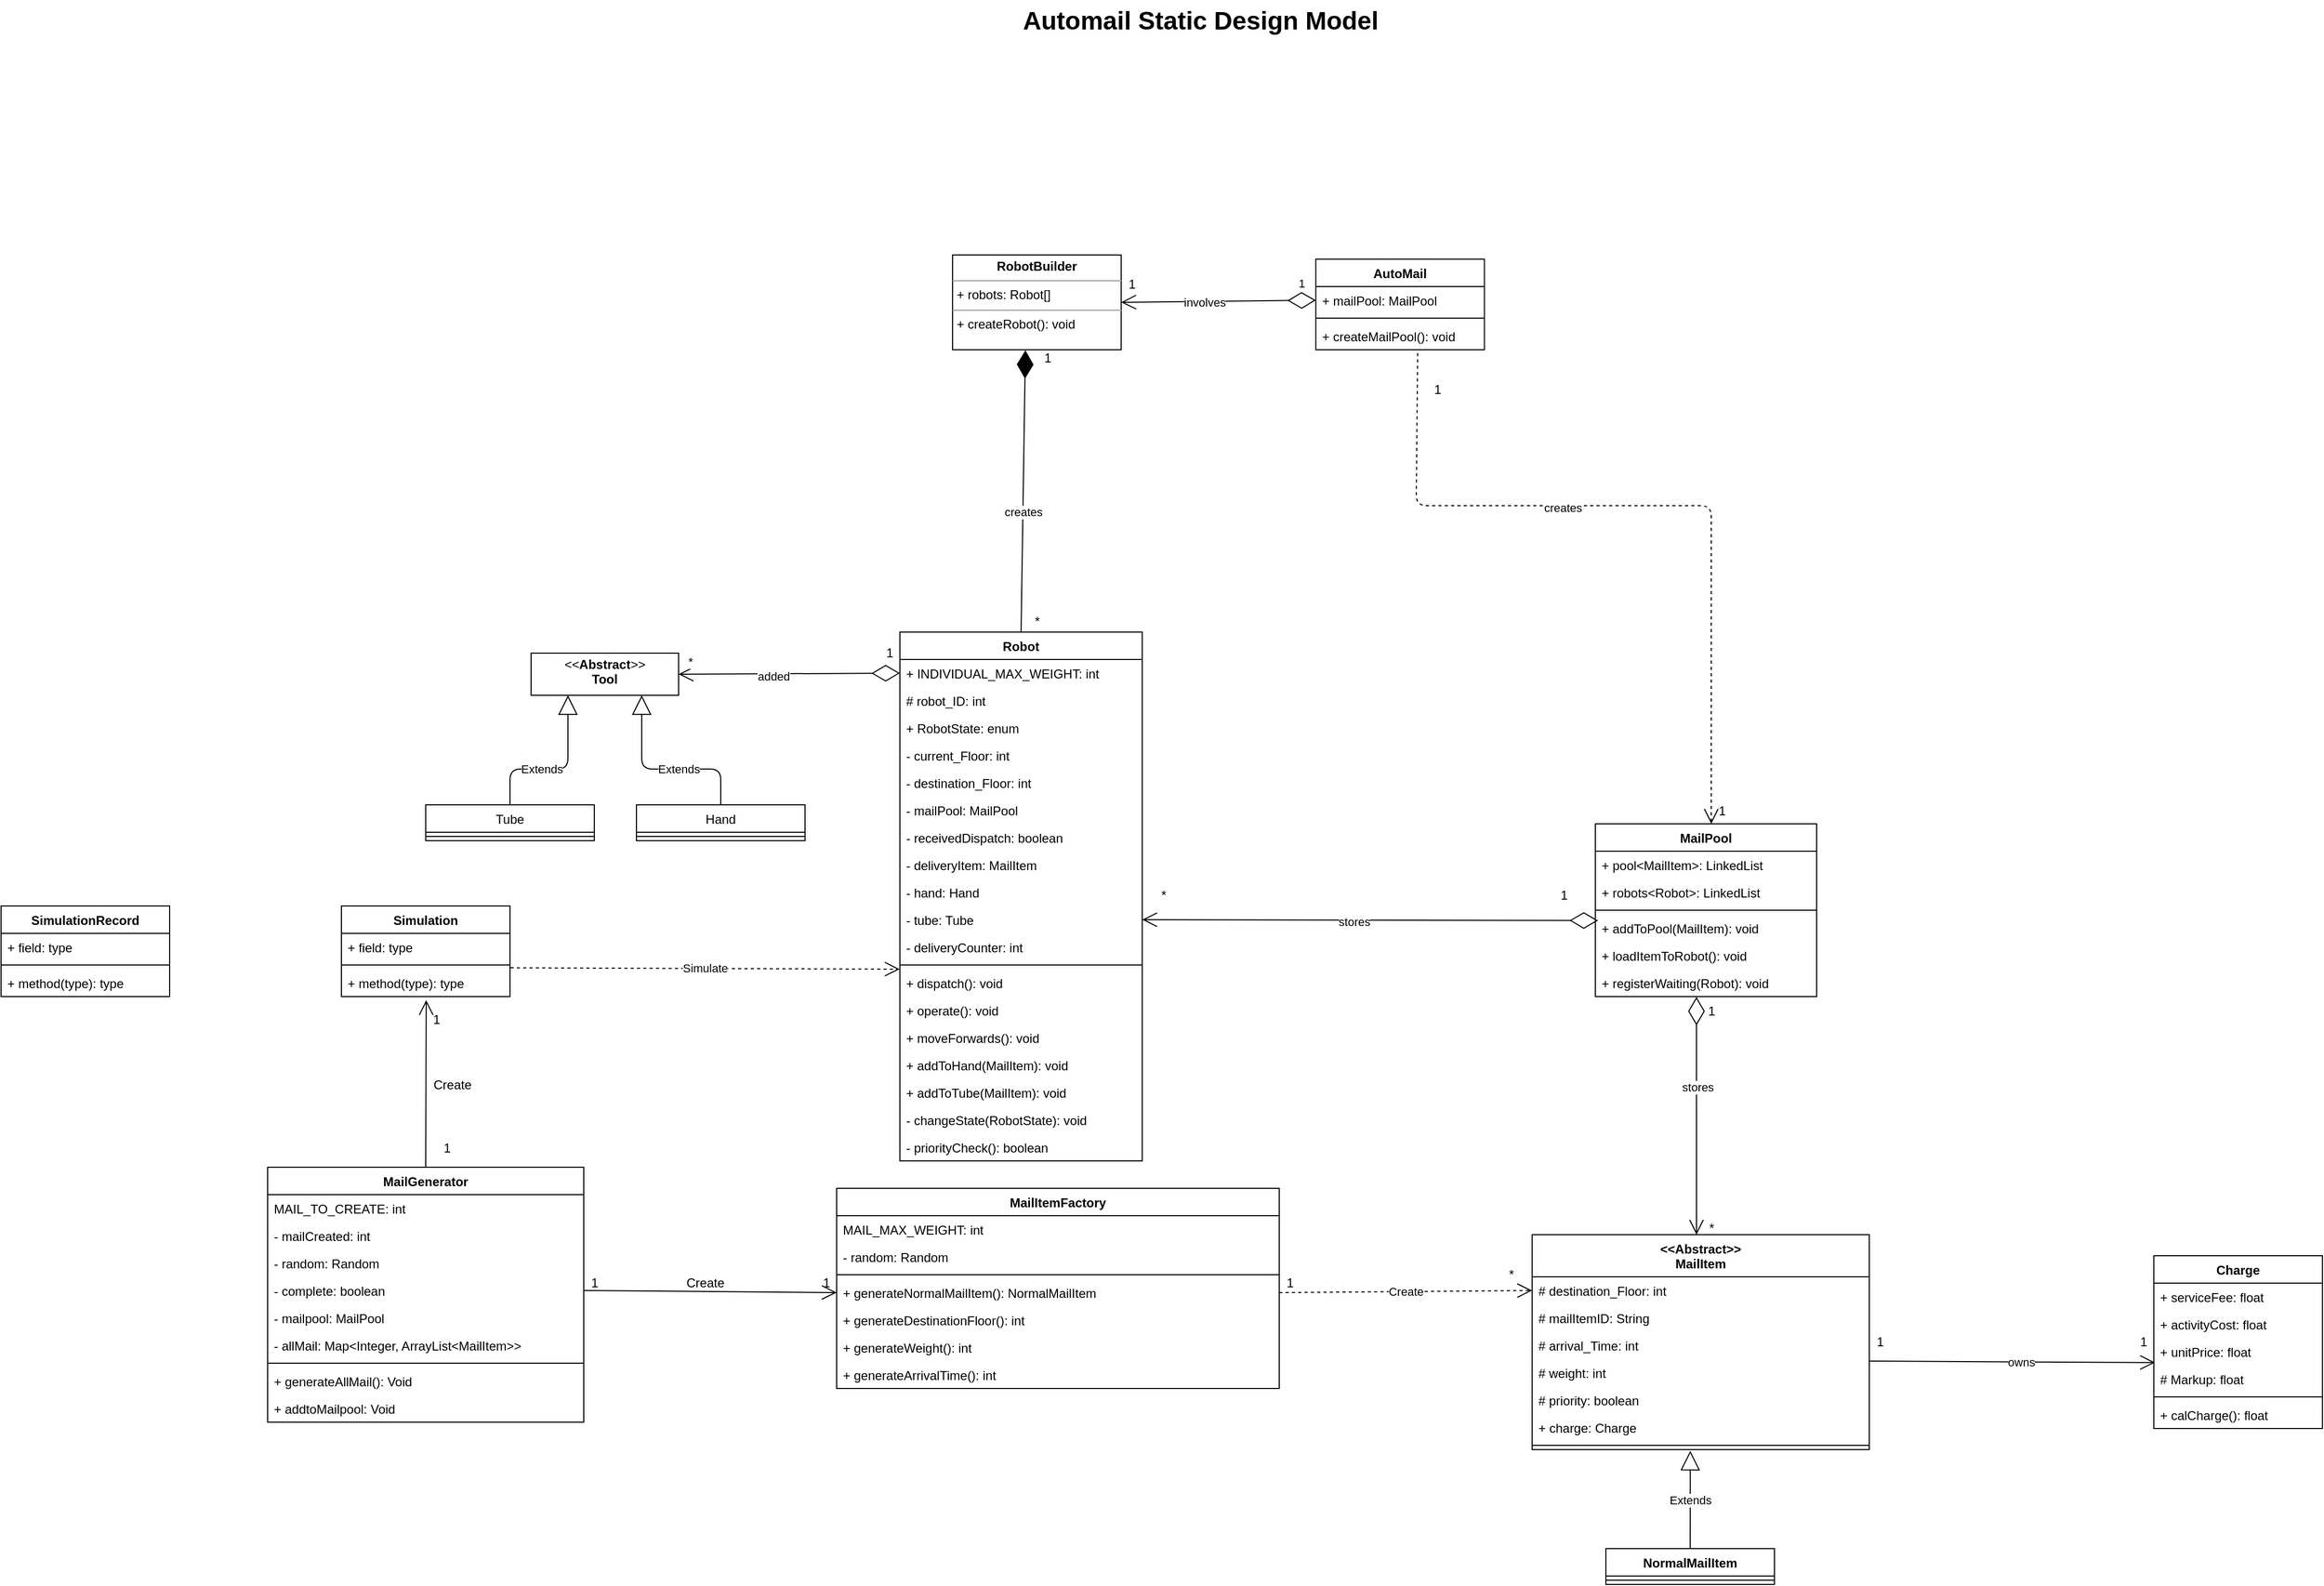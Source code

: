 <mxfile version="14.6.0" type="device"><diagram name="Page-1" id="929967ad-93f9-6ef4-fab6-5d389245f69c"><mxGraphModel dx="2595" dy="2607" grid="1" gridSize="10" guides="1" tooltips="1" connect="1" arrows="1" fold="1" page="1" pageScale="1.5" pageWidth="1169" pageHeight="826" background="none" math="0" shadow="0"><root><mxCell id="0" style=";html=1;"/><mxCell id="1" style=";html=1;" parent="0"/><mxCell id="1672d66443f91eb5-23" value="Automail Static Design Model" style="text;strokeColor=none;fillColor=none;html=1;fontSize=24;fontStyle=1;verticalAlign=middle;align=center;" parent="1" vertex="1"><mxGeometry x="1100" y="-440" width="1510" height="40" as="geometry"/></mxCell><mxCell id="77_Gt4HoD-IzpCJ1n0HY-10" value="Create" style="endArrow=open;endSize=12;dashed=1;html=1;exitX=1;exitY=0.5;exitDx=0;exitDy=0;entryX=0;entryY=0.5;entryDx=0;entryDy=0;" parent="1" source="H66ctNwkOIaWGAys-UNX-17" target="H66ctNwkOIaWGAys-UNX-6" edge="1"><mxGeometry width="160" relative="1" as="geometry"><mxPoint x="2030" y="968" as="sourcePoint"/><mxPoint x="2160" y="787" as="targetPoint"/></mxGeometry></mxCell><mxCell id="77_Gt4HoD-IzpCJ1n0HY-11" value="Extends" style="endArrow=block;endSize=16;endFill=0;html=1;exitX=0.5;exitY=0;exitDx=0;exitDy=0;entryX=0.469;entryY=1.15;entryDx=0;entryDy=0;entryPerimeter=0;" parent="1" source="77_Gt4HoD-IzpCJ1n0HY-6" target="H66ctNwkOIaWGAys-UNX-7" edge="1"><mxGeometry width="160" relative="1" as="geometry"><mxPoint x="2340" y="850" as="sourcePoint"/><mxPoint x="2610" y="1200" as="targetPoint"/></mxGeometry></mxCell><mxCell id="77_Gt4HoD-IzpCJ1n0HY-27" value="1" style="text;html=1;align=center;verticalAlign=middle;resizable=0;points=[];autosize=1;" parent="1" vertex="1"><mxGeometry x="1930" y="768" width="20" height="20" as="geometry"/></mxCell><mxCell id="77_Gt4HoD-IzpCJ1n0HY-29" value="*" style="text;html=1;align=center;verticalAlign=middle;resizable=0;points=[];autosize=1;" parent="1" vertex="1"><mxGeometry x="2140" y="760" width="20" height="20" as="geometry"/></mxCell><mxCell id="77_Gt4HoD-IzpCJ1n0HY-30" value="1" style="text;html=1;align=center;verticalAlign=middle;resizable=0;points=[];autosize=1;" parent="1" vertex="1"><mxGeometry x="1270" y="768" width="20" height="20" as="geometry"/></mxCell><mxCell id="77_Gt4HoD-IzpCJ1n0HY-31" value="1" style="text;html=1;align=center;verticalAlign=middle;resizable=0;points=[];autosize=1;" parent="1" vertex="1"><mxGeometry x="1490" y="768" width="20" height="20" as="geometry"/></mxCell><mxCell id="_9De3m5_2WslyzlZqIWz-49" value="Simulate" style="endArrow=open;endSize=12;dashed=1;html=1;exitX=1.003;exitY=-0.051;exitDx=0;exitDy=0;exitPerimeter=0;entryX=-0.001;entryY=1.308;entryDx=0;entryDy=0;entryPerimeter=0;" parent="1" source="_9De3m5_2WslyzlZqIWz-4" target="_9De3m5_2WslyzlZqIWz-31" edge="1"><mxGeometry width="160" relative="1" as="geometry"><mxPoint x="1550" y="448" as="sourcePoint"/><mxPoint x="1220" y="598" as="targetPoint"/></mxGeometry></mxCell><mxCell id="_9De3m5_2WslyzlZqIWz-55" value="" style="endArrow=diamondThin;endFill=0;endSize=24;html=1;entryX=0.012;entryY=0.223;entryDx=0;entryDy=0;exitX=1;exitY=0.5;exitDx=0;exitDy=0;entryPerimeter=0;startArrow=open;startFill=0;startSize=12;" parent="1" source="_9De3m5_2WslyzlZqIWz-30" target="_9De3m5_2WslyzlZqIWz-41" edge="1"><mxGeometry width="160" relative="1" as="geometry"><mxPoint x="1970" y="502" as="sourcePoint"/><mxPoint x="2050" y="392" as="targetPoint"/></mxGeometry></mxCell><mxCell id="NeFgu6THNvSXeJRIqYGN-54" value="stores" style="edgeLabel;html=1;align=center;verticalAlign=middle;resizable=0;points=[];" parent="_9De3m5_2WslyzlZqIWz-55" vertex="1" connectable="0"><mxGeometry x="-0.072" y="-1" relative="1" as="geometry"><mxPoint as="offset"/></mxGeometry></mxCell><mxCell id="_9De3m5_2WslyzlZqIWz-57" value="1" style="text;html=1;align=center;verticalAlign=middle;resizable=0;points=[];autosize=1;" parent="1" vertex="1"><mxGeometry x="2190" y="400" width="20" height="20" as="geometry"/></mxCell><mxCell id="_9De3m5_2WslyzlZqIWz-58" value="*" style="text;html=1;align=center;verticalAlign=middle;resizable=0;points=[];autosize=1;" parent="1" vertex="1"><mxGeometry x="1810" y="400" width="20" height="20" as="geometry"/></mxCell><mxCell id="_9De3m5_2WslyzlZqIWz-60" value="" style="endArrow=open;endFill=1;endSize=12;html=1;entryX=0.503;entryY=1.128;entryDx=0;entryDy=0;entryPerimeter=0;exitX=0.5;exitY=0;exitDx=0;exitDy=0;" parent="1" source="H66ctNwkOIaWGAys-UNX-18" target="_9De3m5_2WslyzlZqIWz-4" edge="1"><mxGeometry width="160" relative="1" as="geometry"><mxPoint x="850" y="770" as="sourcePoint"/><mxPoint x="960" y="588" as="targetPoint"/></mxGeometry></mxCell><mxCell id="_9De3m5_2WslyzlZqIWz-61" value="Create" style="text;html=1;align=center;verticalAlign=middle;resizable=0;points=[];autosize=1;" parent="1" vertex="1"><mxGeometry x="1120" y="580" width="50" height="20" as="geometry"/></mxCell><mxCell id="_9De3m5_2WslyzlZqIWz-62" value="1" style="text;html=1;align=center;verticalAlign=middle;resizable=0;points=[];autosize=1;" parent="1" vertex="1"><mxGeometry x="1130" y="640" width="20" height="20" as="geometry"/></mxCell><mxCell id="_9De3m5_2WslyzlZqIWz-63" value="1" style="text;html=1;align=center;verticalAlign=middle;resizable=0;points=[];autosize=1;" parent="1" vertex="1"><mxGeometry x="1120" y="518" width="20" height="20" as="geometry"/></mxCell><mxCell id="_9De3m5_2WslyzlZqIWz-65" value="" style="endArrow=open;endFill=1;endSize=12;html=1;exitX=1;exitY=0.5;exitDx=0;exitDy=0;entryX=0;entryY=0.5;entryDx=0;entryDy=0;" parent="1" source="77_Gt4HoD-IzpCJ1n0HY-15" target="H66ctNwkOIaWGAys-UNX-17" edge="1"><mxGeometry width="160" relative="1" as="geometry"><mxPoint x="1180" y="678" as="sourcePoint"/><mxPoint x="1340" y="678" as="targetPoint"/></mxGeometry></mxCell><mxCell id="_9De3m5_2WslyzlZqIWz-66" value="Create" style="text;html=1;align=center;verticalAlign=middle;resizable=0;points=[];autosize=1;" parent="1" vertex="1"><mxGeometry x="1360" y="768" width="50" height="20" as="geometry"/></mxCell><mxCell id="_9De3m5_2WslyzlZqIWz-71" value="Create" style="text;html=1;align=center;verticalAlign=middle;resizable=0;points=[];autosize=1;" parent="1" vertex="1"><mxGeometry x="1380" y="328" width="50" height="20" as="geometry"/></mxCell><mxCell id="_9De3m5_2WslyzlZqIWz-72" value="&lt;p style=&quot;margin: 0px ; margin-top: 4px ; text-align: center&quot;&gt;&lt;i&gt;&amp;lt;&amp;lt;&lt;/i&gt;&lt;b&gt;Abstract&lt;/b&gt;&lt;i&gt;&amp;gt;&amp;gt;&lt;/i&gt;&lt;br&gt;&lt;b&gt;Tool&lt;/b&gt;&lt;/p&gt;&lt;p style=&quot;margin: 0px ; margin-left: 4px&quot;&gt;&lt;br&gt;&lt;br&gt;&lt;/p&gt;&lt;p style=&quot;margin: 0px ; margin-left: 4px&quot;&gt;&lt;br&gt;&lt;/p&gt;" style="verticalAlign=top;align=left;overflow=fill;fontSize=12;fontFamily=Helvetica;html=1;" parent="1" vertex="1"><mxGeometry x="1220" y="180" width="140" height="40" as="geometry"/></mxCell><mxCell id="_9De3m5_2WslyzlZqIWz-73" value="Extends" style="endArrow=block;endSize=16;endFill=0;html=1;entryX=0.25;entryY=1;entryDx=0;entryDy=0;exitX=0.5;exitY=0;exitDx=0;exitDy=0;" parent="1" source="_9De3m5_2WslyzlZqIWz-74" target="_9De3m5_2WslyzlZqIWz-72" edge="1"><mxGeometry x="-0.195" width="160" relative="1" as="geometry"><mxPoint x="1255" y="300" as="sourcePoint"/><mxPoint x="1410" y="610" as="targetPoint"/><Array as="points"><mxPoint x="1200" y="290"/><mxPoint x="1255" y="290"/></Array><mxPoint as="offset"/></mxGeometry></mxCell><mxCell id="_9De3m5_2WslyzlZqIWz-86" value="Extends" style="endArrow=block;endSize=16;endFill=0;html=1;entryX=0.75;entryY=1;entryDx=0;entryDy=0;exitX=0.5;exitY=0;exitDx=0;exitDy=0;" parent="1" source="_9De3m5_2WslyzlZqIWz-82" target="_9De3m5_2WslyzlZqIWz-72" edge="1"><mxGeometry x="-0.173" width="160" relative="1" as="geometry"><mxPoint x="1250" y="610" as="sourcePoint"/><mxPoint x="1410" y="610" as="targetPoint"/><Array as="points"><mxPoint x="1400" y="290"/><mxPoint x="1325" y="290"/></Array><mxPoint as="offset"/></mxGeometry></mxCell><mxCell id="H66ctNwkOIaWGAys-UNX-14" value="MailItemFactory" style="swimlane;fontStyle=1;align=center;verticalAlign=top;childLayout=stackLayout;horizontal=1;startSize=26;horizontalStack=0;resizeParent=1;resizeParentMax=0;resizeLast=0;collapsible=1;marginBottom=0;" parent="1" vertex="1"><mxGeometry x="1510" y="688" width="420" height="190" as="geometry"/></mxCell><mxCell id="H66ctNwkOIaWGAys-UNX-15" value="MAIL_MAX_WEIGHT: int" style="text;strokeColor=none;fillColor=none;align=left;verticalAlign=top;spacingLeft=4;spacingRight=4;overflow=hidden;rotatable=0;points=[[0,0.5],[1,0.5]];portConstraint=eastwest;" parent="H66ctNwkOIaWGAys-UNX-14" vertex="1"><mxGeometry y="26" width="420" height="26" as="geometry"/></mxCell><mxCell id="77_Gt4HoD-IzpCJ1n0HY-1" value="- random: Random" style="text;strokeColor=none;fillColor=none;align=left;verticalAlign=top;spacingLeft=4;spacingRight=4;overflow=hidden;rotatable=0;points=[[0,0.5],[1,0.5]];portConstraint=eastwest;" parent="H66ctNwkOIaWGAys-UNX-14" vertex="1"><mxGeometry y="52" width="420" height="26" as="geometry"/></mxCell><mxCell id="H66ctNwkOIaWGAys-UNX-16" value="" style="line;strokeWidth=1;fillColor=none;align=left;verticalAlign=middle;spacingTop=-1;spacingLeft=3;spacingRight=3;rotatable=0;labelPosition=right;points=[];portConstraint=eastwest;" parent="H66ctNwkOIaWGAys-UNX-14" vertex="1"><mxGeometry y="78" width="420" height="8" as="geometry"/></mxCell><mxCell id="H66ctNwkOIaWGAys-UNX-17" value="+ generateNormalMailItem(): NormalMailItem" style="text;strokeColor=none;fillColor=none;align=left;verticalAlign=top;spacingLeft=4;spacingRight=4;overflow=hidden;rotatable=0;points=[[0,0.5],[1,0.5]];portConstraint=eastwest;" parent="H66ctNwkOIaWGAys-UNX-14" vertex="1"><mxGeometry y="86" width="420" height="26" as="geometry"/></mxCell><mxCell id="77_Gt4HoD-IzpCJ1n0HY-2" value="+ generateDestinationFloor(): int" style="text;strokeColor=none;fillColor=none;align=left;verticalAlign=top;spacingLeft=4;spacingRight=4;overflow=hidden;rotatable=0;points=[[0,0.5],[1,0.5]];portConstraint=eastwest;" parent="H66ctNwkOIaWGAys-UNX-14" vertex="1"><mxGeometry y="112" width="420" height="26" as="geometry"/></mxCell><mxCell id="77_Gt4HoD-IzpCJ1n0HY-3" value="+ generateWeight(): int" style="text;strokeColor=none;fillColor=none;align=left;verticalAlign=top;spacingLeft=4;spacingRight=4;overflow=hidden;rotatable=0;points=[[0,0.5],[1,0.5]];portConstraint=eastwest;" parent="H66ctNwkOIaWGAys-UNX-14" vertex="1"><mxGeometry y="138" width="420" height="26" as="geometry"/></mxCell><mxCell id="77_Gt4HoD-IzpCJ1n0HY-4" value="+ generateArrivalTime(): int" style="text;strokeColor=none;fillColor=none;align=left;verticalAlign=top;spacingLeft=4;spacingRight=4;overflow=hidden;rotatable=0;points=[[0,0.5],[1,0.5]];portConstraint=eastwest;" parent="H66ctNwkOIaWGAys-UNX-14" vertex="1"><mxGeometry y="164" width="420" height="26" as="geometry"/></mxCell><mxCell id="_9De3m5_2WslyzlZqIWz-14" value="Robot" style="swimlane;fontStyle=1;align=center;verticalAlign=top;childLayout=stackLayout;horizontal=1;startSize=26;horizontalStack=0;resizeParent=1;resizeParentMax=0;resizeLast=0;collapsible=1;marginBottom=0;" parent="1" vertex="1"><mxGeometry x="1570" y="160" width="230" height="502" as="geometry"/></mxCell><mxCell id="_9De3m5_2WslyzlZqIWz-15" value="+ INDIVIDUAL_MAX_WEIGHT: int" style="text;strokeColor=none;fillColor=none;align=left;verticalAlign=top;spacingLeft=4;spacingRight=4;overflow=hidden;rotatable=0;points=[[0,0.5],[1,0.5]];portConstraint=eastwest;" parent="_9De3m5_2WslyzlZqIWz-14" vertex="1"><mxGeometry y="26" width="230" height="26" as="geometry"/></mxCell><mxCell id="_9De3m5_2WslyzlZqIWz-22" value="# robot_ID: int" style="text;strokeColor=none;fillColor=none;align=left;verticalAlign=top;spacingLeft=4;spacingRight=4;overflow=hidden;rotatable=0;points=[[0,0.5],[1,0.5]];portConstraint=eastwest;" parent="_9De3m5_2WslyzlZqIWz-14" vertex="1"><mxGeometry y="52" width="230" height="26" as="geometry"/></mxCell><mxCell id="_9De3m5_2WslyzlZqIWz-23" value="+ RobotState: enum" style="text;strokeColor=none;fillColor=none;align=left;verticalAlign=top;spacingLeft=4;spacingRight=4;overflow=hidden;rotatable=0;points=[[0,0.5],[1,0.5]];portConstraint=eastwest;" parent="_9De3m5_2WslyzlZqIWz-14" vertex="1"><mxGeometry y="78" width="230" height="26" as="geometry"/></mxCell><mxCell id="_9De3m5_2WslyzlZqIWz-24" value="- current_Floor: int" style="text;strokeColor=none;fillColor=none;align=left;verticalAlign=top;spacingLeft=4;spacingRight=4;overflow=hidden;rotatable=0;points=[[0,0.5],[1,0.5]];portConstraint=eastwest;" parent="_9De3m5_2WslyzlZqIWz-14" vertex="1"><mxGeometry y="104" width="230" height="26" as="geometry"/></mxCell><mxCell id="_9De3m5_2WslyzlZqIWz-25" value="- destination_Floor: int" style="text;strokeColor=none;fillColor=none;align=left;verticalAlign=top;spacingLeft=4;spacingRight=4;overflow=hidden;rotatable=0;points=[[0,0.5],[1,0.5]];portConstraint=eastwest;" parent="_9De3m5_2WslyzlZqIWz-14" vertex="1"><mxGeometry y="130" width="230" height="26" as="geometry"/></mxCell><mxCell id="_9De3m5_2WslyzlZqIWz-26" value="- mailPool: MailPool" style="text;strokeColor=none;fillColor=none;align=left;verticalAlign=top;spacingLeft=4;spacingRight=4;overflow=hidden;rotatable=0;points=[[0,0.5],[1,0.5]];portConstraint=eastwest;" parent="_9De3m5_2WslyzlZqIWz-14" vertex="1"><mxGeometry y="156" width="230" height="26" as="geometry"/></mxCell><mxCell id="_9De3m5_2WslyzlZqIWz-28" value="- receivedDispatch: boolean" style="text;strokeColor=none;fillColor=none;align=left;verticalAlign=top;spacingLeft=4;spacingRight=4;overflow=hidden;rotatable=0;points=[[0,0.5],[1,0.5]];portConstraint=eastwest;" parent="_9De3m5_2WslyzlZqIWz-14" vertex="1"><mxGeometry y="182" width="230" height="26" as="geometry"/></mxCell><mxCell id="_9De3m5_2WslyzlZqIWz-29" value="- deliveryItem: MailItem" style="text;strokeColor=none;fillColor=none;align=left;verticalAlign=top;spacingLeft=4;spacingRight=4;overflow=hidden;rotatable=0;points=[[0,0.5],[1,0.5]];portConstraint=eastwest;" parent="_9De3m5_2WslyzlZqIWz-14" vertex="1"><mxGeometry y="208" width="230" height="26" as="geometry"/></mxCell><mxCell id="_9De3m5_2WslyzlZqIWz-67" value="- hand: Hand" style="text;strokeColor=none;fillColor=none;align=left;verticalAlign=top;spacingLeft=4;spacingRight=4;overflow=hidden;rotatable=0;points=[[0,0.5],[1,0.5]];portConstraint=eastwest;" parent="_9De3m5_2WslyzlZqIWz-14" vertex="1"><mxGeometry y="234" width="230" height="26" as="geometry"/></mxCell><mxCell id="_9De3m5_2WslyzlZqIWz-30" value="- tube: Tube" style="text;strokeColor=none;fillColor=none;align=left;verticalAlign=top;spacingLeft=4;spacingRight=4;overflow=hidden;rotatable=0;points=[[0,0.5],[1,0.5]];portConstraint=eastwest;" parent="_9De3m5_2WslyzlZqIWz-14" vertex="1"><mxGeometry y="260" width="230" height="26" as="geometry"/></mxCell><mxCell id="_9De3m5_2WslyzlZqIWz-31" value="- deliveryCounter: int" style="text;strokeColor=none;fillColor=none;align=left;verticalAlign=top;spacingLeft=4;spacingRight=4;overflow=hidden;rotatable=0;points=[[0,0.5],[1,0.5]];portConstraint=eastwest;" parent="_9De3m5_2WslyzlZqIWz-14" vertex="1"><mxGeometry y="286" width="230" height="26" as="geometry"/></mxCell><mxCell id="_9De3m5_2WslyzlZqIWz-16" value="" style="line;strokeWidth=1;fillColor=none;align=left;verticalAlign=middle;spacingTop=-1;spacingLeft=3;spacingRight=3;rotatable=0;labelPosition=right;points=[];portConstraint=eastwest;" parent="_9De3m5_2WslyzlZqIWz-14" vertex="1"><mxGeometry y="312" width="230" height="8" as="geometry"/></mxCell><mxCell id="_9De3m5_2WslyzlZqIWz-17" value="+ dispatch(): void" style="text;strokeColor=none;fillColor=none;align=left;verticalAlign=top;spacingLeft=4;spacingRight=4;overflow=hidden;rotatable=0;points=[[0,0.5],[1,0.5]];portConstraint=eastwest;" parent="_9De3m5_2WslyzlZqIWz-14" vertex="1"><mxGeometry y="320" width="230" height="26" as="geometry"/></mxCell><mxCell id="_9De3m5_2WslyzlZqIWz-32" value="+ operate(): void" style="text;strokeColor=none;fillColor=none;align=left;verticalAlign=top;spacingLeft=4;spacingRight=4;overflow=hidden;rotatable=0;points=[[0,0.5],[1,0.5]];portConstraint=eastwest;" parent="_9De3m5_2WslyzlZqIWz-14" vertex="1"><mxGeometry y="346" width="230" height="26" as="geometry"/></mxCell><mxCell id="_9De3m5_2WslyzlZqIWz-33" value="+ moveForwards(): void" style="text;strokeColor=none;fillColor=none;align=left;verticalAlign=top;spacingLeft=4;spacingRight=4;overflow=hidden;rotatable=0;points=[[0,0.5],[1,0.5]];portConstraint=eastwest;" parent="_9De3m5_2WslyzlZqIWz-14" vertex="1"><mxGeometry y="372" width="230" height="26" as="geometry"/></mxCell><mxCell id="_9De3m5_2WslyzlZqIWz-35" value="+ addToHand(MailItem): void" style="text;strokeColor=none;fillColor=none;align=left;verticalAlign=top;spacingLeft=4;spacingRight=4;overflow=hidden;rotatable=0;points=[[0,0.5],[1,0.5]];portConstraint=eastwest;" parent="_9De3m5_2WslyzlZqIWz-14" vertex="1"><mxGeometry y="398" width="230" height="26" as="geometry"/></mxCell><mxCell id="_9De3m5_2WslyzlZqIWz-36" value="+ addToTube(MailItem): void" style="text;strokeColor=none;fillColor=none;align=left;verticalAlign=top;spacingLeft=4;spacingRight=4;overflow=hidden;rotatable=0;points=[[0,0.5],[1,0.5]];portConstraint=eastwest;" parent="_9De3m5_2WslyzlZqIWz-14" vertex="1"><mxGeometry y="424" width="230" height="26" as="geometry"/></mxCell><mxCell id="_9De3m5_2WslyzlZqIWz-34" value="- changeState(RobotState): void" style="text;strokeColor=none;fillColor=none;align=left;verticalAlign=top;spacingLeft=4;spacingRight=4;overflow=hidden;rotatable=0;points=[[0,0.5],[1,0.5]];portConstraint=eastwest;" parent="_9De3m5_2WslyzlZqIWz-14" vertex="1"><mxGeometry y="450" width="230" height="26" as="geometry"/></mxCell><mxCell id="_9De3m5_2WslyzlZqIWz-37" value="- priorityCheck(): boolean" style="text;strokeColor=none;fillColor=none;align=left;verticalAlign=top;spacingLeft=4;spacingRight=4;overflow=hidden;rotatable=0;points=[[0,0.5],[1,0.5]];portConstraint=eastwest;" parent="_9De3m5_2WslyzlZqIWz-14" vertex="1"><mxGeometry y="476" width="230" height="26" as="geometry"/></mxCell><mxCell id="77_Gt4HoD-IzpCJ1n0HY-6" value="NormalMailItem" style="swimlane;fontStyle=1;align=center;verticalAlign=top;childLayout=stackLayout;horizontal=1;startSize=26;horizontalStack=0;resizeParent=1;resizeParentMax=0;resizeLast=0;collapsible=1;marginBottom=0;" parent="1" vertex="1"><mxGeometry x="2240" y="1030" width="160" height="34" as="geometry"/></mxCell><mxCell id="77_Gt4HoD-IzpCJ1n0HY-8" value="" style="line;strokeWidth=1;fillColor=none;align=left;verticalAlign=middle;spacingTop=-1;spacingLeft=3;spacingRight=3;rotatable=0;labelPosition=right;points=[];portConstraint=eastwest;" parent="77_Gt4HoD-IzpCJ1n0HY-6" vertex="1"><mxGeometry y="26" width="160" height="8" as="geometry"/></mxCell><mxCell id="H66ctNwkOIaWGAys-UNX-5" value="&lt;&lt;Abstract&gt;&gt;&#10;MailItem" style="swimlane;fontStyle=1;align=center;verticalAlign=top;childLayout=stackLayout;horizontal=1;startSize=40;horizontalStack=0;resizeParent=1;resizeParentMax=0;resizeLast=0;collapsible=1;marginBottom=0;" parent="1" vertex="1"><mxGeometry x="2170" y="732" width="320" height="204" as="geometry"/></mxCell><mxCell id="H66ctNwkOIaWGAys-UNX-6" value="# destination_Floor: int" style="text;strokeColor=none;fillColor=none;align=left;verticalAlign=top;spacingLeft=4;spacingRight=4;overflow=hidden;rotatable=0;points=[[0,0.5],[1,0.5]];portConstraint=eastwest;" parent="H66ctNwkOIaWGAys-UNX-5" vertex="1"><mxGeometry y="40" width="320" height="26" as="geometry"/></mxCell><mxCell id="H66ctNwkOIaWGAys-UNX-10" value="# mailItemID: String" style="text;strokeColor=none;fillColor=none;align=left;verticalAlign=top;spacingLeft=4;spacingRight=4;overflow=hidden;rotatable=0;points=[[0,0.5],[1,0.5]];portConstraint=eastwest;" parent="H66ctNwkOIaWGAys-UNX-5" vertex="1"><mxGeometry y="66" width="320" height="26" as="geometry"/></mxCell><mxCell id="H66ctNwkOIaWGAys-UNX-11" value="# arrival_Time: int" style="text;strokeColor=none;fillColor=none;align=left;verticalAlign=top;spacingLeft=4;spacingRight=4;overflow=hidden;rotatable=0;points=[[0,0.5],[1,0.5]];portConstraint=eastwest;" parent="H66ctNwkOIaWGAys-UNX-5" vertex="1"><mxGeometry y="92" width="320" height="26" as="geometry"/></mxCell><mxCell id="H66ctNwkOIaWGAys-UNX-12" value="# weight: int" style="text;strokeColor=none;fillColor=none;align=left;verticalAlign=top;spacingLeft=4;spacingRight=4;overflow=hidden;rotatable=0;points=[[0,0.5],[1,0.5]];portConstraint=eastwest;" parent="H66ctNwkOIaWGAys-UNX-5" vertex="1"><mxGeometry y="118" width="320" height="26" as="geometry"/></mxCell><mxCell id="77_Gt4HoD-IzpCJ1n0HY-12" value="# priority: boolean" style="text;strokeColor=none;fillColor=none;align=left;verticalAlign=top;spacingLeft=4;spacingRight=4;overflow=hidden;rotatable=0;points=[[0,0.5],[1,0.5]];portConstraint=eastwest;" parent="H66ctNwkOIaWGAys-UNX-5" vertex="1"><mxGeometry y="144" width="320" height="26" as="geometry"/></mxCell><mxCell id="LSZ8jlo-a5m4OAlFCkdr-5" value="+ charge: Charge" style="text;strokeColor=none;fillColor=none;align=left;verticalAlign=top;spacingLeft=4;spacingRight=4;overflow=hidden;rotatable=0;points=[[0,0.5],[1,0.5]];portConstraint=eastwest;" vertex="1" parent="H66ctNwkOIaWGAys-UNX-5"><mxGeometry y="170" width="320" height="26" as="geometry"/></mxCell><mxCell id="H66ctNwkOIaWGAys-UNX-7" value="" style="line;strokeWidth=1;fillColor=none;align=left;verticalAlign=middle;spacingTop=-1;spacingLeft=3;spacingRight=3;rotatable=0;labelPosition=right;points=[];portConstraint=eastwest;" parent="H66ctNwkOIaWGAys-UNX-5" vertex="1"><mxGeometry y="196" width="320" height="8" as="geometry"/></mxCell><mxCell id="H66ctNwkOIaWGAys-UNX-18" value="MailGenerator" style="swimlane;fontStyle=1;align=center;verticalAlign=top;childLayout=stackLayout;horizontal=1;startSize=26;horizontalStack=0;resizeParent=1;resizeParentMax=0;resizeLast=0;collapsible=1;marginBottom=0;" parent="1" vertex="1"><mxGeometry x="970" y="668" width="300" height="242" as="geometry"/></mxCell><mxCell id="H66ctNwkOIaWGAys-UNX-19" value="MAIL_TO_CREATE: int" style="text;strokeColor=none;fillColor=none;align=left;verticalAlign=top;spacingLeft=4;spacingRight=4;overflow=hidden;rotatable=0;points=[[0,0.5],[1,0.5]];portConstraint=eastwest;" parent="H66ctNwkOIaWGAys-UNX-18" vertex="1"><mxGeometry y="26" width="300" height="26" as="geometry"/></mxCell><mxCell id="77_Gt4HoD-IzpCJ1n0HY-13" value="- mailCreated: int" style="text;strokeColor=none;fillColor=none;align=left;verticalAlign=top;spacingLeft=4;spacingRight=4;overflow=hidden;rotatable=0;points=[[0,0.5],[1,0.5]];portConstraint=eastwest;" parent="H66ctNwkOIaWGAys-UNX-18" vertex="1"><mxGeometry y="52" width="300" height="26" as="geometry"/></mxCell><mxCell id="77_Gt4HoD-IzpCJ1n0HY-14" value="- random: Random" style="text;strokeColor=none;fillColor=none;align=left;verticalAlign=top;spacingLeft=4;spacingRight=4;overflow=hidden;rotatable=0;points=[[0,0.5],[1,0.5]];portConstraint=eastwest;" parent="H66ctNwkOIaWGAys-UNX-18" vertex="1"><mxGeometry y="78" width="300" height="26" as="geometry"/></mxCell><mxCell id="77_Gt4HoD-IzpCJ1n0HY-15" value="- complete: boolean" style="text;strokeColor=none;fillColor=none;align=left;verticalAlign=top;spacingLeft=4;spacingRight=4;overflow=hidden;rotatable=0;points=[[0,0.5],[1,0.5]];portConstraint=eastwest;" parent="H66ctNwkOIaWGAys-UNX-18" vertex="1"><mxGeometry y="104" width="300" height="26" as="geometry"/></mxCell><mxCell id="77_Gt4HoD-IzpCJ1n0HY-16" value="- mailpool: MailPool" style="text;strokeColor=none;fillColor=none;align=left;verticalAlign=top;spacingLeft=4;spacingRight=4;overflow=hidden;rotatable=0;points=[[0,0.5],[1,0.5]];portConstraint=eastwest;" parent="H66ctNwkOIaWGAys-UNX-18" vertex="1"><mxGeometry y="130" width="300" height="26" as="geometry"/></mxCell><mxCell id="77_Gt4HoD-IzpCJ1n0HY-18" value="- allMail: Map&lt;Integer, ArrayList&lt;MailItem&gt;&gt;" style="text;strokeColor=none;fillColor=none;align=left;verticalAlign=top;spacingLeft=4;spacingRight=4;overflow=hidden;rotatable=0;points=[[0,0.5],[1,0.5]];portConstraint=eastwest;" parent="H66ctNwkOIaWGAys-UNX-18" vertex="1"><mxGeometry y="156" width="300" height="26" as="geometry"/></mxCell><mxCell id="H66ctNwkOIaWGAys-UNX-20" value="" style="line;strokeWidth=1;fillColor=none;align=left;verticalAlign=middle;spacingTop=-1;spacingLeft=3;spacingRight=3;rotatable=0;labelPosition=right;points=[];portConstraint=eastwest;" parent="H66ctNwkOIaWGAys-UNX-18" vertex="1"><mxGeometry y="182" width="300" height="8" as="geometry"/></mxCell><mxCell id="H66ctNwkOIaWGAys-UNX-21" value="+ generateAllMail(): Void" style="text;strokeColor=none;fillColor=none;align=left;verticalAlign=top;spacingLeft=4;spacingRight=4;overflow=hidden;rotatable=0;points=[[0,0.5],[1,0.5]];portConstraint=eastwest;" parent="H66ctNwkOIaWGAys-UNX-18" vertex="1"><mxGeometry y="190" width="300" height="26" as="geometry"/></mxCell><mxCell id="77_Gt4HoD-IzpCJ1n0HY-17" value="+ addtoMailpool: Void" style="text;strokeColor=none;fillColor=none;align=left;verticalAlign=top;spacingLeft=4;spacingRight=4;overflow=hidden;rotatable=0;points=[[0,0.5],[1,0.5]];portConstraint=eastwest;" parent="H66ctNwkOIaWGAys-UNX-18" vertex="1"><mxGeometry y="216" width="300" height="26" as="geometry"/></mxCell><mxCell id="_9De3m5_2WslyzlZqIWz-38" value="MailPool" style="swimlane;fontStyle=1;align=center;verticalAlign=top;childLayout=stackLayout;horizontal=1;startSize=26;horizontalStack=0;resizeParent=1;resizeParentMax=0;resizeLast=0;collapsible=1;marginBottom=0;" parent="1" vertex="1"><mxGeometry x="2230" y="342" width="210" height="164" as="geometry"/></mxCell><mxCell id="_9De3m5_2WslyzlZqIWz-39" value="+ pool&lt;MailItem&gt;: LinkedList" style="text;strokeColor=none;fillColor=none;align=left;verticalAlign=top;spacingLeft=4;spacingRight=4;overflow=hidden;rotatable=0;points=[[0,0.5],[1,0.5]];portConstraint=eastwest;" parent="_9De3m5_2WslyzlZqIWz-38" vertex="1"><mxGeometry y="26" width="210" height="26" as="geometry"/></mxCell><mxCell id="_9De3m5_2WslyzlZqIWz-42" value="+ robots&lt;Robot&gt;: LinkedList" style="text;strokeColor=none;fillColor=none;align=left;verticalAlign=top;spacingLeft=4;spacingRight=4;overflow=hidden;rotatable=0;points=[[0,0.5],[1,0.5]];portConstraint=eastwest;" parent="_9De3m5_2WslyzlZqIWz-38" vertex="1"><mxGeometry y="52" width="210" height="26" as="geometry"/></mxCell><mxCell id="_9De3m5_2WslyzlZqIWz-40" value="" style="line;strokeWidth=1;fillColor=none;align=left;verticalAlign=middle;spacingTop=-1;spacingLeft=3;spacingRight=3;rotatable=0;labelPosition=right;points=[];portConstraint=eastwest;" parent="_9De3m5_2WslyzlZqIWz-38" vertex="1"><mxGeometry y="78" width="210" height="8" as="geometry"/></mxCell><mxCell id="_9De3m5_2WslyzlZqIWz-41" value="+ addToPool(MailItem): void" style="text;strokeColor=none;fillColor=none;align=left;verticalAlign=top;spacingLeft=4;spacingRight=4;overflow=hidden;rotatable=0;points=[[0,0.5],[1,0.5]];portConstraint=eastwest;" parent="_9De3m5_2WslyzlZqIWz-38" vertex="1"><mxGeometry y="86" width="210" height="26" as="geometry"/></mxCell><mxCell id="_9De3m5_2WslyzlZqIWz-44" value="+ loadItemToRobot(): void" style="text;strokeColor=none;fillColor=none;align=left;verticalAlign=top;spacingLeft=4;spacingRight=4;overflow=hidden;rotatable=0;points=[[0,0.5],[1,0.5]];portConstraint=eastwest;" parent="_9De3m5_2WslyzlZqIWz-38" vertex="1"><mxGeometry y="112" width="210" height="26" as="geometry"/></mxCell><mxCell id="_9De3m5_2WslyzlZqIWz-46" value="+ registerWaiting(Robot): void" style="text;strokeColor=none;fillColor=none;align=left;verticalAlign=top;spacingLeft=4;spacingRight=4;overflow=hidden;rotatable=0;points=[[0,0.5],[1,0.5]];portConstraint=eastwest;" parent="_9De3m5_2WslyzlZqIWz-38" vertex="1"><mxGeometry y="138" width="210" height="26" as="geometry"/></mxCell><mxCell id="_9De3m5_2WslyzlZqIWz-1" value="Simulation" style="swimlane;fontStyle=1;align=center;verticalAlign=top;childLayout=stackLayout;horizontal=1;startSize=26;horizontalStack=0;resizeParent=1;resizeParentMax=0;resizeLast=0;collapsible=1;marginBottom=0;" parent="1" vertex="1"><mxGeometry x="1040" y="420" width="160" height="86" as="geometry"/></mxCell><mxCell id="_9De3m5_2WslyzlZqIWz-2" value="+ field: type" style="text;strokeColor=none;fillColor=none;align=left;verticalAlign=top;spacingLeft=4;spacingRight=4;overflow=hidden;rotatable=0;points=[[0,0.5],[1,0.5]];portConstraint=eastwest;" parent="_9De3m5_2WslyzlZqIWz-1" vertex="1"><mxGeometry y="26" width="160" height="26" as="geometry"/></mxCell><mxCell id="_9De3m5_2WslyzlZqIWz-3" value="" style="line;strokeWidth=1;fillColor=none;align=left;verticalAlign=middle;spacingTop=-1;spacingLeft=3;spacingRight=3;rotatable=0;labelPosition=right;points=[];portConstraint=eastwest;" parent="_9De3m5_2WslyzlZqIWz-1" vertex="1"><mxGeometry y="52" width="160" height="8" as="geometry"/></mxCell><mxCell id="_9De3m5_2WslyzlZqIWz-4" value="+ method(type): type" style="text;strokeColor=none;fillColor=none;align=left;verticalAlign=top;spacingLeft=4;spacingRight=4;overflow=hidden;rotatable=0;points=[[0,0.5],[1,0.5]];portConstraint=eastwest;" parent="_9De3m5_2WslyzlZqIWz-1" vertex="1"><mxGeometry y="60" width="160" height="26" as="geometry"/></mxCell><mxCell id="77_Gt4HoD-IzpCJ1n0HY-19" value="AutoMail" style="swimlane;fontStyle=1;align=center;verticalAlign=top;childLayout=stackLayout;horizontal=1;startSize=26;horizontalStack=0;resizeParent=1;resizeParentMax=0;resizeLast=0;collapsible=1;marginBottom=0;" parent="1" vertex="1"><mxGeometry x="1964.73" y="-194" width="160" height="86" as="geometry"/></mxCell><mxCell id="_9De3m5_2WslyzlZqIWz-92" value="+ mailPool: MailPool" style="text;strokeColor=none;fillColor=none;align=left;verticalAlign=top;spacingLeft=4;spacingRight=4;overflow=hidden;rotatable=0;points=[[0,0.5],[1,0.5]];portConstraint=eastwest;" parent="77_Gt4HoD-IzpCJ1n0HY-19" vertex="1"><mxGeometry y="26" width="160" height="26" as="geometry"/></mxCell><mxCell id="77_Gt4HoD-IzpCJ1n0HY-21" value="" style="line;strokeWidth=1;fillColor=none;align=left;verticalAlign=middle;spacingTop=-1;spacingLeft=3;spacingRight=3;rotatable=0;labelPosition=right;points=[];portConstraint=eastwest;" parent="77_Gt4HoD-IzpCJ1n0HY-19" vertex="1"><mxGeometry y="52" width="160" height="8" as="geometry"/></mxCell><mxCell id="_9De3m5_2WslyzlZqIWz-91" value="+ createMailPool(): void" style="text;strokeColor=none;fillColor=none;align=left;verticalAlign=top;spacingLeft=4;spacingRight=4;overflow=hidden;rotatable=0;points=[[0,0.5],[1,0.5]];portConstraint=eastwest;" parent="77_Gt4HoD-IzpCJ1n0HY-19" vertex="1"><mxGeometry y="60" width="160" height="26" as="geometry"/></mxCell><mxCell id="_9De3m5_2WslyzlZqIWz-74" value="Tube" style="swimlane;fontStyle=0;align=center;verticalAlign=top;childLayout=stackLayout;horizontal=1;startSize=26;horizontalStack=0;resizeParent=1;resizeParentMax=0;resizeLast=0;collapsible=1;marginBottom=0;" parent="1" vertex="1"><mxGeometry x="1120" y="324" width="160" height="34" as="geometry"/></mxCell><mxCell id="_9De3m5_2WslyzlZqIWz-76" value="" style="line;strokeWidth=1;fillColor=none;align=left;verticalAlign=middle;spacingTop=-1;spacingLeft=3;spacingRight=3;rotatable=0;labelPosition=right;points=[];portConstraint=eastwest;" parent="_9De3m5_2WslyzlZqIWz-74" vertex="1"><mxGeometry y="26" width="160" height="8" as="geometry"/></mxCell><mxCell id="_9De3m5_2WslyzlZqIWz-82" value="Hand" style="swimlane;fontStyle=0;align=center;verticalAlign=top;childLayout=stackLayout;horizontal=1;startSize=26;horizontalStack=0;resizeParent=1;resizeParentMax=0;resizeLast=0;collapsible=1;marginBottom=0;" parent="1" vertex="1"><mxGeometry x="1320" y="324" width="160" height="34" as="geometry"/></mxCell><mxCell id="_9De3m5_2WslyzlZqIWz-84" value="" style="line;strokeWidth=1;fillColor=none;align=left;verticalAlign=middle;spacingTop=-1;spacingLeft=3;spacingRight=3;rotatable=0;labelPosition=right;points=[];portConstraint=eastwest;" parent="_9De3m5_2WslyzlZqIWz-82" vertex="1"><mxGeometry y="26" width="160" height="8" as="geometry"/></mxCell><mxCell id="_9De3m5_2WslyzlZqIWz-97" value="SimulationRecord" style="swimlane;fontStyle=1;align=center;verticalAlign=top;childLayout=stackLayout;horizontal=1;startSize=26;horizontalStack=0;resizeParent=1;resizeParentMax=0;resizeLast=0;collapsible=1;marginBottom=0;" parent="1" vertex="1"><mxGeometry x="717" y="420" width="160" height="86" as="geometry"/></mxCell><mxCell id="_9De3m5_2WslyzlZqIWz-98" value="+ field: type" style="text;strokeColor=none;fillColor=none;align=left;verticalAlign=top;spacingLeft=4;spacingRight=4;overflow=hidden;rotatable=0;points=[[0,0.5],[1,0.5]];portConstraint=eastwest;" parent="_9De3m5_2WslyzlZqIWz-97" vertex="1"><mxGeometry y="26" width="160" height="26" as="geometry"/></mxCell><mxCell id="_9De3m5_2WslyzlZqIWz-99" value="" style="line;strokeWidth=1;fillColor=none;align=left;verticalAlign=middle;spacingTop=-1;spacingLeft=3;spacingRight=3;rotatable=0;labelPosition=right;points=[];portConstraint=eastwest;" parent="_9De3m5_2WslyzlZqIWz-97" vertex="1"><mxGeometry y="52" width="160" height="8" as="geometry"/></mxCell><mxCell id="_9De3m5_2WslyzlZqIWz-100" value="+ method(type): type" style="text;strokeColor=none;fillColor=none;align=left;verticalAlign=top;spacingLeft=4;spacingRight=4;overflow=hidden;rotatable=0;points=[[0,0.5],[1,0.5]];portConstraint=eastwest;" parent="_9De3m5_2WslyzlZqIWz-97" vertex="1"><mxGeometry y="60" width="160" height="26" as="geometry"/></mxCell><mxCell id="J_QtRk_n9BzNvJwi5PDO-18" value="" style="endArrow=open;endFill=1;endSize=12;html=1;dashed=1;exitX=0.604;exitY=1.122;exitDx=0;exitDy=0;exitPerimeter=0;" parent="1" source="_9De3m5_2WslyzlZqIWz-91" edge="1"><mxGeometry width="160" relative="1" as="geometry"><mxPoint x="2050" y="-90" as="sourcePoint"/><mxPoint x="2340" y="342" as="targetPoint"/><Array as="points"><mxPoint x="2060" y="40"/><mxPoint x="2340" y="40"/></Array></mxGeometry></mxCell><mxCell id="NeFgu6THNvSXeJRIqYGN-55" value="creates" style="edgeLabel;html=1;align=center;verticalAlign=middle;resizable=0;points=[];" parent="J_QtRk_n9BzNvJwi5PDO-18" vertex="1" connectable="0"><mxGeometry x="-0.218" y="-2" relative="1" as="geometry"><mxPoint as="offset"/></mxGeometry></mxCell><mxCell id="J_QtRk_n9BzNvJwi5PDO-20" value="1" style="text;html=1;align=center;verticalAlign=middle;resizable=0;points=[];autosize=1;strokeColor=none;" parent="1" vertex="1"><mxGeometry x="2070" y="-80" width="20" height="20" as="geometry"/></mxCell><mxCell id="J_QtRk_n9BzNvJwi5PDO-21" value="1" style="text;html=1;align=center;verticalAlign=middle;resizable=0;points=[];autosize=1;strokeColor=none;" parent="1" vertex="1"><mxGeometry x="2340" y="320" width="20" height="20" as="geometry"/></mxCell><mxCell id="J_QtRk_n9BzNvJwi5PDO-26" value="" style="endArrow=diamondThin;endFill=0;endSize=24;html=1;entryX=0.457;entryY=1.015;entryDx=0;entryDy=0;entryPerimeter=0;startArrow=open;startFill=0;startSize=12;" parent="1" target="_9De3m5_2WslyzlZqIWz-46" edge="1"><mxGeometry width="160" relative="1" as="geometry"><mxPoint x="2326" y="732" as="sourcePoint"/><mxPoint x="2323" y="510" as="targetPoint"/></mxGeometry></mxCell><mxCell id="NeFgu6THNvSXeJRIqYGN-50" value="stores" style="edgeLabel;html=1;align=center;verticalAlign=middle;resizable=0;points=[];" parent="J_QtRk_n9BzNvJwi5PDO-26" vertex="1" connectable="0"><mxGeometry x="0.239" y="-1" relative="1" as="geometry"><mxPoint as="offset"/></mxGeometry></mxCell><mxCell id="J_QtRk_n9BzNvJwi5PDO-28" value="1" style="text;html=1;align=center;verticalAlign=middle;resizable=0;points=[];autosize=1;strokeColor=none;" parent="1" vertex="1"><mxGeometry x="2330" y="510" width="20" height="20" as="geometry"/></mxCell><mxCell id="J_QtRk_n9BzNvJwi5PDO-29" value="*" style="text;html=1;align=center;verticalAlign=middle;resizable=0;points=[];autosize=1;strokeColor=none;" parent="1" vertex="1"><mxGeometry x="2330" y="716" width="20" height="20" as="geometry"/></mxCell><mxCell id="NeFgu6THNvSXeJRIqYGN-30" value="Charge" style="swimlane;fontStyle=1;align=center;verticalAlign=top;childLayout=stackLayout;horizontal=1;startSize=26;horizontalStack=0;resizeParent=1;resizeParentMax=0;resizeLast=0;collapsible=1;marginBottom=0;" parent="1" vertex="1"><mxGeometry x="2760" y="752" width="160" height="164" as="geometry"/></mxCell><mxCell id="w74rskXkJGCzBaQmTn1k-3" value="+ serviceFee: float" style="text;strokeColor=none;fillColor=none;align=left;verticalAlign=top;spacingLeft=4;spacingRight=4;overflow=hidden;rotatable=0;points=[[0,0.5],[1,0.5]];portConstraint=eastwest;" parent="NeFgu6THNvSXeJRIqYGN-30" vertex="1"><mxGeometry y="26" width="160" height="26" as="geometry"/></mxCell><mxCell id="w74rskXkJGCzBaQmTn1k-2" value="+ activityCost: float" style="text;strokeColor=none;fillColor=none;align=left;verticalAlign=top;spacingLeft=4;spacingRight=4;overflow=hidden;rotatable=0;points=[[0,0.5],[1,0.5]];portConstraint=eastwest;" parent="NeFgu6THNvSXeJRIqYGN-30" vertex="1"><mxGeometry y="52" width="160" height="26" as="geometry"/></mxCell><mxCell id="LSZ8jlo-a5m4OAlFCkdr-2" value="+ unitPrice: float" style="text;strokeColor=none;fillColor=none;align=left;verticalAlign=top;spacingLeft=4;spacingRight=4;overflow=hidden;rotatable=0;points=[[0,0.5],[1,0.5]];portConstraint=eastwest;" vertex="1" parent="NeFgu6THNvSXeJRIqYGN-30"><mxGeometry y="78" width="160" height="26" as="geometry"/></mxCell><mxCell id="NeFgu6THNvSXeJRIqYGN-31" value="# Markup: float" style="text;strokeColor=none;fillColor=none;align=left;verticalAlign=top;spacingLeft=4;spacingRight=4;overflow=hidden;rotatable=0;points=[[0,0.5],[1,0.5]];portConstraint=eastwest;" parent="NeFgu6THNvSXeJRIqYGN-30" vertex="1"><mxGeometry y="104" width="160" height="26" as="geometry"/></mxCell><mxCell id="NeFgu6THNvSXeJRIqYGN-32" value="" style="line;strokeWidth=1;fillColor=none;align=left;verticalAlign=middle;spacingTop=-1;spacingLeft=3;spacingRight=3;rotatable=0;labelPosition=right;points=[];portConstraint=eastwest;" parent="NeFgu6THNvSXeJRIqYGN-30" vertex="1"><mxGeometry y="130" width="160" height="8" as="geometry"/></mxCell><mxCell id="NeFgu6THNvSXeJRIqYGN-33" value="+ calCharge(): float" style="text;strokeColor=none;fillColor=none;align=left;verticalAlign=top;spacingLeft=4;spacingRight=4;overflow=hidden;rotatable=0;points=[[0,0.5],[1,0.5]];portConstraint=eastwest;" parent="NeFgu6THNvSXeJRIqYGN-30" vertex="1"><mxGeometry y="138" width="160" height="26" as="geometry"/></mxCell><mxCell id="NeFgu6THNvSXeJRIqYGN-35" value="" style="endArrow=none;endFill=0;endSize=24;html=1;exitX=0.007;exitY=-0.099;exitDx=0;exitDy=0;exitPerimeter=0;startArrow=open;startFill=0;startSize=12;" parent="1" source="NeFgu6THNvSXeJRIqYGN-31" edge="1"><mxGeometry width="160" relative="1" as="geometry"><mxPoint x="2590" y="950" as="sourcePoint"/><mxPoint x="2490" y="852" as="targetPoint"/></mxGeometry></mxCell><mxCell id="NeFgu6THNvSXeJRIqYGN-59" value="owns" style="edgeLabel;html=1;align=center;verticalAlign=middle;resizable=0;points=[];" parent="NeFgu6THNvSXeJRIqYGN-35" vertex="1" connectable="0"><mxGeometry x="-0.066" relative="1" as="geometry"><mxPoint x="-1" as="offset"/></mxGeometry></mxCell><mxCell id="NeFgu6THNvSXeJRIqYGN-37" value="1" style="text;html=1;align=center;verticalAlign=middle;resizable=0;points=[];autosize=1;strokeColor=none;" parent="1" vertex="1"><mxGeometry x="2740" y="824" width="20" height="20" as="geometry"/></mxCell><mxCell id="NeFgu6THNvSXeJRIqYGN-38" value="1" style="text;html=1;align=center;verticalAlign=middle;resizable=0;points=[];autosize=1;strokeColor=none;" parent="1" vertex="1"><mxGeometry x="2490" y="824" width="20" height="20" as="geometry"/></mxCell><mxCell id="LSZ8jlo-a5m4OAlFCkdr-6" value="&lt;p style=&quot;margin: 0px ; margin-top: 4px ; text-align: center&quot;&gt;&lt;b&gt;RobotBuilder&lt;/b&gt;&lt;/p&gt;&lt;hr size=&quot;1&quot;&gt;&lt;p style=&quot;margin: 0px ; margin-left: 4px&quot;&gt;+ robots: Robot[]&amp;nbsp;&lt;br&gt;&lt;/p&gt;&lt;hr size=&quot;1&quot;&gt;&lt;p style=&quot;margin: 0px ; margin-left: 4px&quot;&gt;+ createRobot(): void&lt;br&gt;&lt;/p&gt;" style="verticalAlign=top;align=left;overflow=fill;fontSize=12;fontFamily=Helvetica;html=1;" vertex="1" parent="1"><mxGeometry x="1620" y="-198" width="160" height="90" as="geometry"/></mxCell><mxCell id="LSZ8jlo-a5m4OAlFCkdr-9" value="" style="endArrow=diamondThin;endFill=0;endSize=24;html=1;entryX=0;entryY=0.5;entryDx=0;entryDy=0;exitX=1;exitY=0.5;exitDx=0;exitDy=0;startArrow=open;startFill=0;startSize=12;" edge="1" parent="1" source="LSZ8jlo-a5m4OAlFCkdr-6" target="_9De3m5_2WslyzlZqIWz-92"><mxGeometry width="160" relative="1" as="geometry"><mxPoint x="1680" y="-30" as="sourcePoint"/><mxPoint x="1840" y="-30" as="targetPoint"/></mxGeometry></mxCell><mxCell id="LSZ8jlo-a5m4OAlFCkdr-11" value="involves" style="edgeLabel;html=1;align=center;verticalAlign=middle;resizable=0;points=[];" vertex="1" connectable="0" parent="LSZ8jlo-a5m4OAlFCkdr-9"><mxGeometry x="-0.145" y="-1" relative="1" as="geometry"><mxPoint as="offset"/></mxGeometry></mxCell><mxCell id="LSZ8jlo-a5m4OAlFCkdr-12" value="1" style="edgeLabel;html=1;align=center;verticalAlign=middle;resizable=0;points=[];" vertex="1" connectable="0" parent="LSZ8jlo-a5m4OAlFCkdr-9"><mxGeometry x="0.853" y="16" relative="1" as="geometry"><mxPoint as="offset"/></mxGeometry></mxCell><mxCell id="LSZ8jlo-a5m4OAlFCkdr-13" value="1" style="text;html=1;align=center;verticalAlign=middle;resizable=0;points=[];autosize=1;strokeColor=none;" vertex="1" parent="1"><mxGeometry x="1780" y="-180" width="20" height="20" as="geometry"/></mxCell><mxCell id="LSZ8jlo-a5m4OAlFCkdr-16" value="" style="endArrow=diamondThin;endFill=1;endSize=24;html=1;exitX=0.5;exitY=0;exitDx=0;exitDy=0;entryX=0.432;entryY=1.006;entryDx=0;entryDy=0;entryPerimeter=0;" edge="1" parent="1" source="_9De3m5_2WslyzlZqIWz-14" target="LSZ8jlo-a5m4OAlFCkdr-6"><mxGeometry width="160" relative="1" as="geometry"><mxPoint x="1610" y="20" as="sourcePoint"/><mxPoint x="1810" y="20" as="targetPoint"/></mxGeometry></mxCell><mxCell id="LSZ8jlo-a5m4OAlFCkdr-17" value="creates" style="edgeLabel;html=1;align=center;verticalAlign=middle;resizable=0;points=[];" vertex="1" connectable="0" parent="LSZ8jlo-a5m4OAlFCkdr-16"><mxGeometry x="-0.144" relative="1" as="geometry"><mxPoint as="offset"/></mxGeometry></mxCell><mxCell id="LSZ8jlo-a5m4OAlFCkdr-19" value="" style="endArrow=diamondThin;endFill=0;endSize=24;html=1;strokeWidth=1;entryX=0;entryY=0.5;entryDx=0;entryDy=0;exitX=1;exitY=0.5;exitDx=0;exitDy=0;startArrow=open;startFill=0;startSize=12;" edge="1" parent="1" source="_9De3m5_2WslyzlZqIWz-72" target="_9De3m5_2WslyzlZqIWz-15"><mxGeometry width="160" relative="1" as="geometry"><mxPoint x="1370" y="220" as="sourcePoint"/><mxPoint x="1530" y="220" as="targetPoint"/></mxGeometry></mxCell><mxCell id="LSZ8jlo-a5m4OAlFCkdr-21" value="added" style="edgeLabel;html=1;align=center;verticalAlign=middle;resizable=0;points=[];" vertex="1" connectable="0" parent="LSZ8jlo-a5m4OAlFCkdr-19"><mxGeometry x="-0.148" y="-2" relative="1" as="geometry"><mxPoint as="offset"/></mxGeometry></mxCell><mxCell id="LSZ8jlo-a5m4OAlFCkdr-22" value="*" style="edgeLabel;html=1;align=center;verticalAlign=middle;resizable=0;points=[];" vertex="1" connectable="0" parent="LSZ8jlo-a5m4OAlFCkdr-19"><mxGeometry x="-0.893" y="12" relative="1" as="geometry"><mxPoint as="offset"/></mxGeometry></mxCell><mxCell id="LSZ8jlo-a5m4OAlFCkdr-23" value="1" style="text;html=1;align=center;verticalAlign=middle;resizable=0;points=[];autosize=1;strokeColor=none;" vertex="1" parent="1"><mxGeometry x="1550" y="170" width="20" height="20" as="geometry"/></mxCell><mxCell id="LSZ8jlo-a5m4OAlFCkdr-24" value="1" style="text;html=1;align=center;verticalAlign=middle;resizable=0;points=[];autosize=1;strokeColor=none;" vertex="1" parent="1"><mxGeometry x="1700" y="-110" width="20" height="20" as="geometry"/></mxCell><mxCell id="LSZ8jlo-a5m4OAlFCkdr-25" value="*" style="text;html=1;align=center;verticalAlign=middle;resizable=0;points=[];autosize=1;strokeColor=none;" vertex="1" parent="1"><mxGeometry x="1690" y="140" width="20" height="20" as="geometry"/></mxCell></root></mxGraphModel></diagram></mxfile>